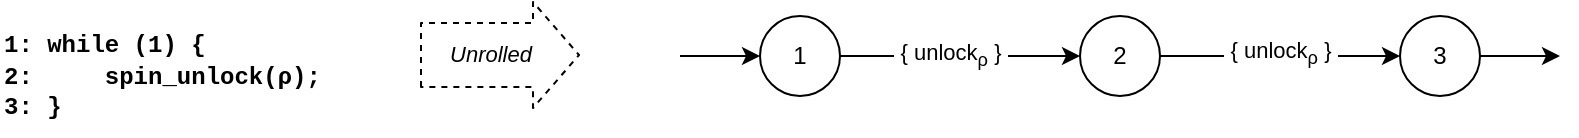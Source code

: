 <mxfile version="13.0.3" type="device"><diagram id="r70_PQl9V7S81k3FzD4d" name="Page-1"><mxGraphModel dx="946" dy="642" grid="1" gridSize="10" guides="1" tooltips="1" connect="1" arrows="1" fold="1" page="1" pageScale="1" pageWidth="827" pageHeight="1169" math="0" shadow="0"><root><mxCell id="0"/><mxCell id="1" parent="0"/><mxCell id="GXtTIFm_Y_cVuRF78GgS-5" style="edgeStyle=orthogonalEdgeStyle;rounded=0;orthogonalLoop=1;jettySize=auto;html=1;exitX=1;exitY=0.5;exitDx=0;exitDy=0;entryX=0;entryY=0.5;entryDx=0;entryDy=0;" parent="1" source="GXtTIFm_Y_cVuRF78GgS-1" target="GXtTIFm_Y_cVuRF78GgS-3" edge="1"><mxGeometry relative="1" as="geometry"/></mxCell><mxCell id="GXtTIFm_Y_cVuRF78GgS-7" value="&amp;nbsp;{ unlock&lt;sub&gt;ρ&lt;/sub&gt; }&amp;nbsp;" style="edgeLabel;html=1;align=center;verticalAlign=middle;resizable=0;points=[];" parent="GXtTIFm_Y_cVuRF78GgS-5" vertex="1" connectable="0"><mxGeometry x="-0.275" relative="1" as="geometry"><mxPoint x="11" as="offset"/></mxGeometry></mxCell><mxCell id="GXtTIFm_Y_cVuRF78GgS-1" value="1" style="ellipse;whiteSpace=wrap;html=1;aspect=fixed;" parent="1" vertex="1"><mxGeometry x="400" y="40" width="40" height="40" as="geometry"/></mxCell><mxCell id="GXtTIFm_Y_cVuRF78GgS-2" value="&lt;font face=&quot;Courier New&quot;&gt;&lt;b&gt;1: while (1) {&lt;br&gt;2:&amp;nbsp; &amp;nbsp; &amp;nbsp;spin_unlock(ρ);&lt;br&gt;&lt;/b&gt;&lt;/font&gt;&lt;div&gt;&lt;span&gt;&lt;font face=&quot;Courier New&quot;&gt;&lt;b&gt;3: }&lt;/b&gt;&lt;/font&gt;&lt;/span&gt;&lt;/div&gt;" style="text;html=1;strokeColor=none;fillColor=none;align=left;verticalAlign=middle;whiteSpace=wrap;rounded=0;" parent="1" vertex="1"><mxGeometry x="20" y="40" width="170" height="60" as="geometry"/></mxCell><mxCell id="GXtTIFm_Y_cVuRF78GgS-6" style="edgeStyle=orthogonalEdgeStyle;rounded=0;orthogonalLoop=1;jettySize=auto;html=1;exitX=1;exitY=0.5;exitDx=0;exitDy=0;entryX=0;entryY=0.5;entryDx=0;entryDy=0;" parent="1" source="GXtTIFm_Y_cVuRF78GgS-3" target="GXtTIFm_Y_cVuRF78GgS-4" edge="1"><mxGeometry relative="1" as="geometry"/></mxCell><mxCell id="GXtTIFm_Y_cVuRF78GgS-8" value="&amp;nbsp;{ unlock&lt;sub&gt;ρ&lt;/sub&gt; }&amp;nbsp;" style="edgeLabel;html=1;align=center;verticalAlign=middle;resizable=0;points=[];" parent="GXtTIFm_Y_cVuRF78GgS-6" vertex="1" connectable="0"><mxGeometry y="1" relative="1" as="geometry"><mxPoint as="offset"/></mxGeometry></mxCell><mxCell id="GXtTIFm_Y_cVuRF78GgS-3" value="2" style="ellipse;whiteSpace=wrap;html=1;aspect=fixed;" parent="1" vertex="1"><mxGeometry x="560" y="40" width="40" height="40" as="geometry"/></mxCell><mxCell id="GXtTIFm_Y_cVuRF78GgS-4" value="3" style="ellipse;whiteSpace=wrap;html=1;aspect=fixed;" parent="1" vertex="1"><mxGeometry x="720" y="40" width="40" height="40" as="geometry"/></mxCell><mxCell id="GXtTIFm_Y_cVuRF78GgS-9" value="" style="endArrow=classic;html=1;entryX=0;entryY=0.5;entryDx=0;entryDy=0;" parent="1" target="GXtTIFm_Y_cVuRF78GgS-1" edge="1"><mxGeometry width="50" height="50" relative="1" as="geometry"><mxPoint x="360" y="60" as="sourcePoint"/><mxPoint x="560" y="220" as="targetPoint"/></mxGeometry></mxCell><mxCell id="GXtTIFm_Y_cVuRF78GgS-10" value="" style="endArrow=classic;html=1;exitX=1;exitY=0.5;exitDx=0;exitDy=0;" parent="1" source="GXtTIFm_Y_cVuRF78GgS-4" edge="1"><mxGeometry width="50" height="50" relative="1" as="geometry"><mxPoint x="510" y="270" as="sourcePoint"/><mxPoint x="800" y="60" as="targetPoint"/></mxGeometry></mxCell><mxCell id="GXtTIFm_Y_cVuRF78GgS-11" value="" style="shape=flexArrow;endArrow=classic;html=1;width=32;endSize=7.33;dashed=1;" parent="1" edge="1"><mxGeometry width="50" height="50" relative="1" as="geometry"><mxPoint x="230" y="59.5" as="sourcePoint"/><mxPoint x="310" y="59.5" as="targetPoint"/></mxGeometry></mxCell><mxCell id="GXtTIFm_Y_cVuRF78GgS-12" value="Unrolled" style="edgeLabel;html=1;align=center;verticalAlign=middle;resizable=0;points=[];fontStyle=2" parent="GXtTIFm_Y_cVuRF78GgS-11" vertex="1" connectable="0"><mxGeometry x="-0.275" y="3" relative="1" as="geometry"><mxPoint x="6" y="2" as="offset"/></mxGeometry></mxCell></root></mxGraphModel></diagram></mxfile>